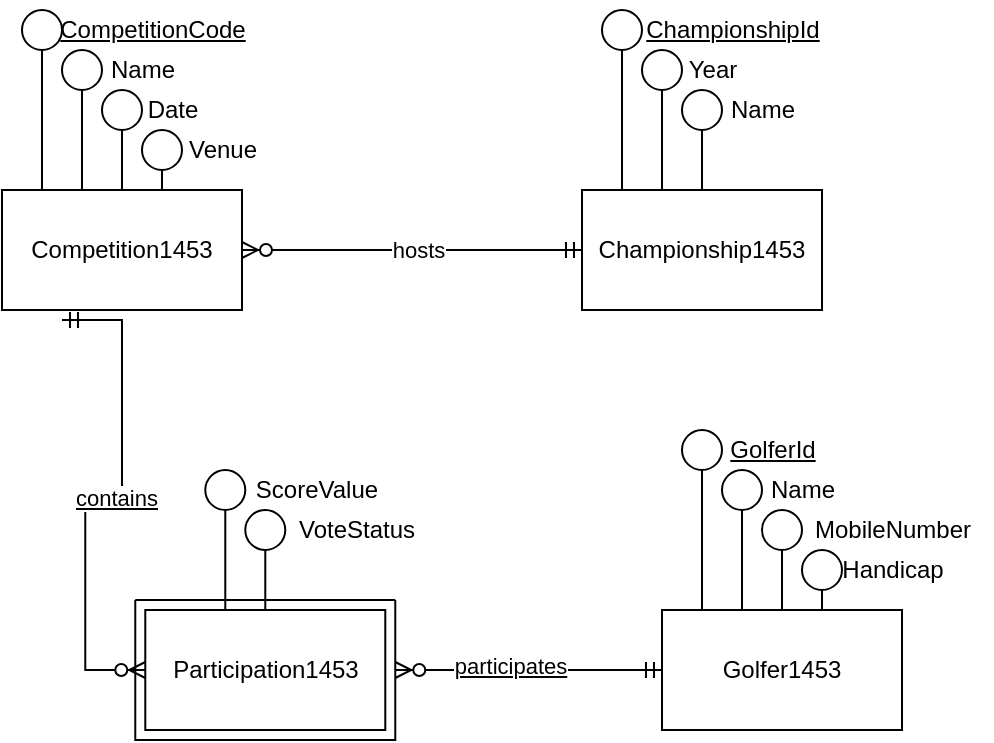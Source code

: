 <mxfile version="24.3.1" type="device">
  <diagram id="R2lEEEUBdFMjLlhIrx00" name="Page-1">
    <mxGraphModel dx="1151" dy="555" grid="1" gridSize="10" guides="1" tooltips="1" connect="1" arrows="1" fold="1" page="1" pageScale="1" pageWidth="850" pageHeight="1100" math="0" shadow="0" extFonts="Permanent Marker^https://fonts.googleapis.com/css?family=Permanent+Marker">
      <root>
        <mxCell id="0" />
        <mxCell id="1" parent="0" />
        <mxCell id="iwgBK0ehm7zD6jrNGfgP-34" value="Participation1453" style="rounded=0;whiteSpace=wrap;html=1;" vertex="1" parent="1">
          <mxGeometry x="161.64" y="335" width="120" height="60" as="geometry" />
        </mxCell>
        <mxCell id="iwgBK0ehm7zD6jrNGfgP-37" value="" style="endArrow=none;html=1;rounded=0;" edge="1" parent="1">
          <mxGeometry width="50" height="50" relative="1" as="geometry">
            <mxPoint x="201.64" y="335" as="sourcePoint" />
            <mxPoint x="201.64" y="285" as="targetPoint" />
          </mxGeometry>
        </mxCell>
        <mxCell id="iwgBK0ehm7zD6jrNGfgP-38" value="" style="ellipse;whiteSpace=wrap;html=1;aspect=fixed;" vertex="1" parent="1">
          <mxGeometry x="191.64" y="265" width="20" height="20" as="geometry" />
        </mxCell>
        <mxCell id="iwgBK0ehm7zD6jrNGfgP-39" value="" style="endArrow=none;html=1;rounded=0;exitX=0.5;exitY=0;exitDx=0;exitDy=0;" edge="1" parent="1" source="iwgBK0ehm7zD6jrNGfgP-34">
          <mxGeometry width="50" height="50" relative="1" as="geometry">
            <mxPoint x="221.64" y="375" as="sourcePoint" />
            <mxPoint x="221.64" y="305" as="targetPoint" />
          </mxGeometry>
        </mxCell>
        <mxCell id="iwgBK0ehm7zD6jrNGfgP-40" value="" style="ellipse;whiteSpace=wrap;html=1;aspect=fixed;" vertex="1" parent="1">
          <mxGeometry x="211.64" y="285" width="20" height="20" as="geometry" />
        </mxCell>
        <mxCell id="iwgBK0ehm7zD6jrNGfgP-44" value="ScoreValue" style="text;html=1;align=center;verticalAlign=middle;resizable=0;points=[];autosize=1;strokeColor=none;fillColor=none;" vertex="1" parent="1">
          <mxGeometry x="206.64" y="260" width="80" height="30" as="geometry" />
        </mxCell>
        <mxCell id="iwgBK0ehm7zD6jrNGfgP-45" value="VoteStatus" style="text;html=1;align=center;verticalAlign=middle;resizable=0;points=[];autosize=1;strokeColor=none;fillColor=none;" vertex="1" parent="1">
          <mxGeometry x="226.64" y="280" width="80" height="30" as="geometry" />
        </mxCell>
        <mxCell id="iwgBK0ehm7zD6jrNGfgP-47" value="Golfer1453" style="rounded=0;whiteSpace=wrap;html=1;" vertex="1" parent="1">
          <mxGeometry x="420" y="335" width="120" height="60" as="geometry" />
        </mxCell>
        <mxCell id="iwgBK0ehm7zD6jrNGfgP-48" value="" style="endArrow=none;html=1;rounded=0;" edge="1" parent="1">
          <mxGeometry width="50" height="50" relative="1" as="geometry">
            <mxPoint x="440" y="335" as="sourcePoint" />
            <mxPoint x="440" y="265" as="targetPoint" />
          </mxGeometry>
        </mxCell>
        <mxCell id="iwgBK0ehm7zD6jrNGfgP-49" value="" style="ellipse;whiteSpace=wrap;html=1;aspect=fixed;" vertex="1" parent="1">
          <mxGeometry x="430" y="245" width="20" height="20" as="geometry" />
        </mxCell>
        <mxCell id="iwgBK0ehm7zD6jrNGfgP-50" value="" style="endArrow=none;html=1;rounded=0;" edge="1" parent="1">
          <mxGeometry width="50" height="50" relative="1" as="geometry">
            <mxPoint x="460" y="335" as="sourcePoint" />
            <mxPoint x="460" y="285" as="targetPoint" />
          </mxGeometry>
        </mxCell>
        <mxCell id="iwgBK0ehm7zD6jrNGfgP-51" value="" style="ellipse;whiteSpace=wrap;html=1;aspect=fixed;" vertex="1" parent="1">
          <mxGeometry x="450" y="265" width="20" height="20" as="geometry" />
        </mxCell>
        <mxCell id="iwgBK0ehm7zD6jrNGfgP-52" value="" style="endArrow=none;html=1;rounded=0;exitX=0.5;exitY=0;exitDx=0;exitDy=0;" edge="1" parent="1" source="iwgBK0ehm7zD6jrNGfgP-47">
          <mxGeometry width="50" height="50" relative="1" as="geometry">
            <mxPoint x="480" y="375" as="sourcePoint" />
            <mxPoint x="480" y="305" as="targetPoint" />
          </mxGeometry>
        </mxCell>
        <mxCell id="iwgBK0ehm7zD6jrNGfgP-53" value="" style="ellipse;whiteSpace=wrap;html=1;aspect=fixed;" vertex="1" parent="1">
          <mxGeometry x="470" y="285" width="20" height="20" as="geometry" />
        </mxCell>
        <mxCell id="iwgBK0ehm7zD6jrNGfgP-54" value="" style="endArrow=none;html=1;rounded=0;" edge="1" parent="1">
          <mxGeometry width="50" height="50" relative="1" as="geometry">
            <mxPoint x="500" y="335" as="sourcePoint" />
            <mxPoint x="500" y="325" as="targetPoint" />
          </mxGeometry>
        </mxCell>
        <mxCell id="iwgBK0ehm7zD6jrNGfgP-55" value="" style="ellipse;whiteSpace=wrap;html=1;aspect=fixed;" vertex="1" parent="1">
          <mxGeometry x="490" y="305" width="20" height="20" as="geometry" />
        </mxCell>
        <mxCell id="iwgBK0ehm7zD6jrNGfgP-56" value="&lt;u&gt;GolferId&lt;/u&gt;" style="text;html=1;align=center;verticalAlign=middle;resizable=0;points=[];autosize=1;strokeColor=none;fillColor=none;" vertex="1" parent="1">
          <mxGeometry x="440" y="240" width="70" height="30" as="geometry" />
        </mxCell>
        <mxCell id="iwgBK0ehm7zD6jrNGfgP-57" value="Name" style="text;html=1;align=center;verticalAlign=middle;resizable=0;points=[];autosize=1;strokeColor=none;fillColor=none;" vertex="1" parent="1">
          <mxGeometry x="460" y="260" width="60" height="30" as="geometry" />
        </mxCell>
        <mxCell id="iwgBK0ehm7zD6jrNGfgP-58" value="MobileNumber" style="text;html=1;align=center;verticalAlign=middle;resizable=0;points=[];autosize=1;strokeColor=none;fillColor=none;" vertex="1" parent="1">
          <mxGeometry x="485" y="280" width="100" height="30" as="geometry" />
        </mxCell>
        <mxCell id="iwgBK0ehm7zD6jrNGfgP-59" value="Handicap" style="text;html=1;align=center;verticalAlign=middle;resizable=0;points=[];autosize=1;strokeColor=none;fillColor=none;" vertex="1" parent="1">
          <mxGeometry x="500" y="300" width="70" height="30" as="geometry" />
        </mxCell>
        <mxCell id="iwgBK0ehm7zD6jrNGfgP-60" value="" style="swimlane;startSize=0;" vertex="1" parent="1">
          <mxGeometry x="156.64" y="330" width="130" height="70" as="geometry" />
        </mxCell>
        <mxCell id="iwgBK0ehm7zD6jrNGfgP-63" value="" style="edgeStyle=entityRelationEdgeStyle;fontSize=12;html=1;endArrow=ERzeroToMany;startArrow=ERmandOne;rounded=0;exitX=0;exitY=1;exitDx=0;exitDy=0;" edge="1" parent="1" target="iwgBK0ehm7zD6jrNGfgP-34">
          <mxGeometry width="100" height="100" relative="1" as="geometry">
            <mxPoint x="120" y="190" as="sourcePoint" />
            <mxPoint x="110" y="370" as="targetPoint" />
            <Array as="points">
              <mxPoint x="80" y="310" />
            </Array>
          </mxGeometry>
        </mxCell>
        <mxCell id="iwgBK0ehm7zD6jrNGfgP-96" value="&lt;u&gt;contains&lt;/u&gt;" style="edgeLabel;html=1;align=center;verticalAlign=middle;resizable=0;points=[];" vertex="1" connectable="0" parent="iwgBK0ehm7zD6jrNGfgP-63">
          <mxGeometry x="-0.044" y="1" relative="1" as="geometry">
            <mxPoint as="offset" />
          </mxGeometry>
        </mxCell>
        <mxCell id="iwgBK0ehm7zD6jrNGfgP-67" value="" style="edgeStyle=entityRelationEdgeStyle;fontSize=12;html=1;endArrow=ERzeroToMany;startArrow=ERmandOne;rounded=0;exitX=0;exitY=0.5;exitDx=0;exitDy=0;entryX=1;entryY=0.5;entryDx=0;entryDy=0;" edge="1" parent="1" source="iwgBK0ehm7zD6jrNGfgP-47" target="iwgBK0ehm7zD6jrNGfgP-60">
          <mxGeometry width="100" height="100" relative="1" as="geometry">
            <mxPoint x="390" y="370" as="sourcePoint" />
            <mxPoint x="490" y="270" as="targetPoint" />
          </mxGeometry>
        </mxCell>
        <mxCell id="iwgBK0ehm7zD6jrNGfgP-97" value="&lt;u&gt;participates&lt;/u&gt;" style="edgeLabel;html=1;align=center;verticalAlign=middle;resizable=0;points=[];" vertex="1" connectable="0" parent="iwgBK0ehm7zD6jrNGfgP-67">
          <mxGeometry x="0.142" y="-2" relative="1" as="geometry">
            <mxPoint as="offset" />
          </mxGeometry>
        </mxCell>
        <mxCell id="iwgBK0ehm7zD6jrNGfgP-71" value="Competition1453" style="rounded=0;whiteSpace=wrap;html=1;" vertex="1" parent="1">
          <mxGeometry x="90" y="125" width="120" height="60" as="geometry" />
        </mxCell>
        <mxCell id="iwgBK0ehm7zD6jrNGfgP-72" value="" style="endArrow=none;html=1;rounded=0;" edge="1" parent="1">
          <mxGeometry width="50" height="50" relative="1" as="geometry">
            <mxPoint x="110" y="125" as="sourcePoint" />
            <mxPoint x="110" y="55" as="targetPoint" />
          </mxGeometry>
        </mxCell>
        <mxCell id="iwgBK0ehm7zD6jrNGfgP-73" value="" style="ellipse;whiteSpace=wrap;html=1;aspect=fixed;" vertex="1" parent="1">
          <mxGeometry x="100" y="35" width="20" height="20" as="geometry" />
        </mxCell>
        <mxCell id="iwgBK0ehm7zD6jrNGfgP-74" value="" style="endArrow=none;html=1;rounded=0;" edge="1" parent="1">
          <mxGeometry width="50" height="50" relative="1" as="geometry">
            <mxPoint x="130" y="125" as="sourcePoint" />
            <mxPoint x="130" y="75" as="targetPoint" />
          </mxGeometry>
        </mxCell>
        <mxCell id="iwgBK0ehm7zD6jrNGfgP-75" value="" style="ellipse;whiteSpace=wrap;html=1;aspect=fixed;" vertex="1" parent="1">
          <mxGeometry x="120" y="55" width="20" height="20" as="geometry" />
        </mxCell>
        <mxCell id="iwgBK0ehm7zD6jrNGfgP-76" value="" style="endArrow=none;html=1;rounded=0;exitX=0.5;exitY=0;exitDx=0;exitDy=0;" edge="1" parent="1" source="iwgBK0ehm7zD6jrNGfgP-71">
          <mxGeometry width="50" height="50" relative="1" as="geometry">
            <mxPoint x="150" y="165" as="sourcePoint" />
            <mxPoint x="150" y="95" as="targetPoint" />
          </mxGeometry>
        </mxCell>
        <mxCell id="iwgBK0ehm7zD6jrNGfgP-77" value="" style="ellipse;whiteSpace=wrap;html=1;aspect=fixed;" vertex="1" parent="1">
          <mxGeometry x="140" y="75" width="20" height="20" as="geometry" />
        </mxCell>
        <mxCell id="iwgBK0ehm7zD6jrNGfgP-78" value="" style="endArrow=none;html=1;rounded=0;" edge="1" parent="1">
          <mxGeometry width="50" height="50" relative="1" as="geometry">
            <mxPoint x="170" y="125" as="sourcePoint" />
            <mxPoint x="170" y="115" as="targetPoint" />
          </mxGeometry>
        </mxCell>
        <mxCell id="iwgBK0ehm7zD6jrNGfgP-79" value="" style="ellipse;whiteSpace=wrap;html=1;aspect=fixed;" vertex="1" parent="1">
          <mxGeometry x="160" y="95" width="20" height="20" as="geometry" />
        </mxCell>
        <mxCell id="iwgBK0ehm7zD6jrNGfgP-80" value="&lt;u&gt;CompetitionCode&lt;/u&gt;" style="text;html=1;align=center;verticalAlign=middle;resizable=0;points=[];autosize=1;strokeColor=none;fillColor=none;" vertex="1" parent="1">
          <mxGeometry x="105" y="30" width="120" height="30" as="geometry" />
        </mxCell>
        <mxCell id="iwgBK0ehm7zD6jrNGfgP-81" value="Name" style="text;html=1;align=center;verticalAlign=middle;resizable=0;points=[];autosize=1;strokeColor=none;fillColor=none;" vertex="1" parent="1">
          <mxGeometry x="130" y="50" width="60" height="30" as="geometry" />
        </mxCell>
        <mxCell id="iwgBK0ehm7zD6jrNGfgP-82" value="Date" style="text;html=1;align=center;verticalAlign=middle;resizable=0;points=[];autosize=1;strokeColor=none;fillColor=none;" vertex="1" parent="1">
          <mxGeometry x="150" y="70" width="50" height="30" as="geometry" />
        </mxCell>
        <mxCell id="iwgBK0ehm7zD6jrNGfgP-83" value="Venue" style="text;html=1;align=center;verticalAlign=middle;resizable=0;points=[];autosize=1;strokeColor=none;fillColor=none;" vertex="1" parent="1">
          <mxGeometry x="170" y="90" width="60" height="30" as="geometry" />
        </mxCell>
        <mxCell id="iwgBK0ehm7zD6jrNGfgP-84" value="Championship1453" style="rounded=0;whiteSpace=wrap;html=1;" vertex="1" parent="1">
          <mxGeometry x="380" y="125" width="120" height="60" as="geometry" />
        </mxCell>
        <mxCell id="iwgBK0ehm7zD6jrNGfgP-85" value="" style="endArrow=none;html=1;rounded=0;" edge="1" parent="1">
          <mxGeometry width="50" height="50" relative="1" as="geometry">
            <mxPoint x="400" y="125" as="sourcePoint" />
            <mxPoint x="400" y="55" as="targetPoint" />
          </mxGeometry>
        </mxCell>
        <mxCell id="iwgBK0ehm7zD6jrNGfgP-86" value="" style="ellipse;whiteSpace=wrap;html=1;aspect=fixed;" vertex="1" parent="1">
          <mxGeometry x="390" y="35" width="20" height="20" as="geometry" />
        </mxCell>
        <mxCell id="iwgBK0ehm7zD6jrNGfgP-87" value="" style="endArrow=none;html=1;rounded=0;" edge="1" parent="1">
          <mxGeometry width="50" height="50" relative="1" as="geometry">
            <mxPoint x="420" y="125" as="sourcePoint" />
            <mxPoint x="420" y="75" as="targetPoint" />
          </mxGeometry>
        </mxCell>
        <mxCell id="iwgBK0ehm7zD6jrNGfgP-88" value="" style="ellipse;whiteSpace=wrap;html=1;aspect=fixed;" vertex="1" parent="1">
          <mxGeometry x="410" y="55" width="20" height="20" as="geometry" />
        </mxCell>
        <mxCell id="iwgBK0ehm7zD6jrNGfgP-89" value="" style="endArrow=none;html=1;rounded=0;exitX=0.5;exitY=0;exitDx=0;exitDy=0;" edge="1" parent="1" source="iwgBK0ehm7zD6jrNGfgP-84">
          <mxGeometry width="50" height="50" relative="1" as="geometry">
            <mxPoint x="440" y="165" as="sourcePoint" />
            <mxPoint x="440" y="95" as="targetPoint" />
          </mxGeometry>
        </mxCell>
        <mxCell id="iwgBK0ehm7zD6jrNGfgP-90" value="" style="ellipse;whiteSpace=wrap;html=1;aspect=fixed;" vertex="1" parent="1">
          <mxGeometry x="430" y="75" width="20" height="20" as="geometry" />
        </mxCell>
        <mxCell id="iwgBK0ehm7zD6jrNGfgP-91" value="&lt;u&gt;ChampionshipId&lt;/u&gt;" style="text;html=1;align=center;verticalAlign=middle;resizable=0;points=[];autosize=1;strokeColor=none;fillColor=none;" vertex="1" parent="1">
          <mxGeometry x="400" y="30" width="110" height="30" as="geometry" />
        </mxCell>
        <mxCell id="iwgBK0ehm7zD6jrNGfgP-92" value="Year" style="text;html=1;align=center;verticalAlign=middle;resizable=0;points=[];autosize=1;strokeColor=none;fillColor=none;" vertex="1" parent="1">
          <mxGeometry x="420" y="50" width="50" height="30" as="geometry" />
        </mxCell>
        <mxCell id="iwgBK0ehm7zD6jrNGfgP-93" value="Name" style="text;html=1;align=center;verticalAlign=middle;resizable=0;points=[];autosize=1;strokeColor=none;fillColor=none;" vertex="1" parent="1">
          <mxGeometry x="440" y="70" width="60" height="30" as="geometry" />
        </mxCell>
        <mxCell id="iwgBK0ehm7zD6jrNGfgP-94" value="" style="edgeStyle=entityRelationEdgeStyle;fontSize=12;html=1;endArrow=ERzeroToMany;startArrow=ERmandOne;rounded=0;entryX=1;entryY=0.5;entryDx=0;entryDy=0;exitX=0;exitY=0.5;exitDx=0;exitDy=0;" edge="1" parent="1" source="iwgBK0ehm7zD6jrNGfgP-84" target="iwgBK0ehm7zD6jrNGfgP-71">
          <mxGeometry width="100" height="100" relative="1" as="geometry">
            <mxPoint x="280" y="300" as="sourcePoint" />
            <mxPoint x="410" y="160" as="targetPoint" />
          </mxGeometry>
        </mxCell>
        <mxCell id="iwgBK0ehm7zD6jrNGfgP-95" value="hosts" style="edgeLabel;html=1;align=center;verticalAlign=middle;resizable=0;points=[];" vertex="1" connectable="0" parent="iwgBK0ehm7zD6jrNGfgP-94">
          <mxGeometry x="-0.028" relative="1" as="geometry">
            <mxPoint as="offset" />
          </mxGeometry>
        </mxCell>
      </root>
    </mxGraphModel>
  </diagram>
</mxfile>
